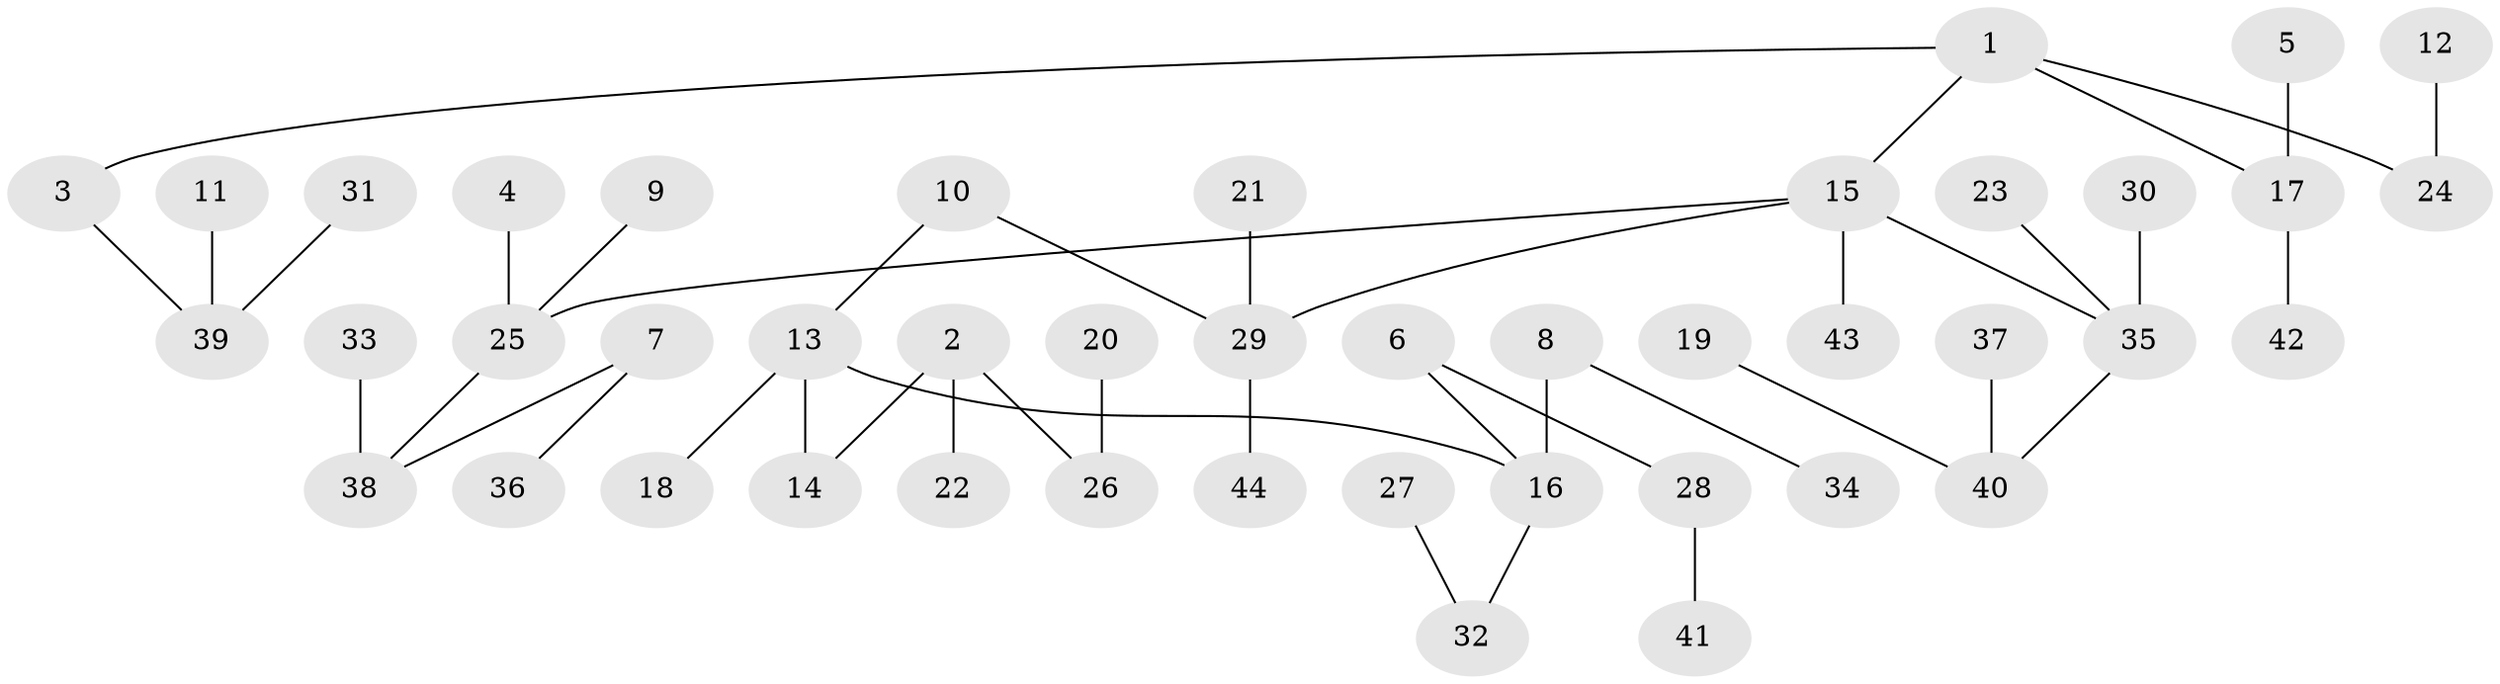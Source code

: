 // original degree distribution, {3: 0.11009174311926606, 5: 0.045871559633027525, 2: 0.27522935779816515, 6: 0.027522935779816515, 4: 0.05504587155963303, 1: 0.48623853211009177}
// Generated by graph-tools (version 1.1) at 2025/37/03/04/25 23:37:25]
// undirected, 44 vertices, 43 edges
graph export_dot {
  node [color=gray90,style=filled];
  1;
  2;
  3;
  4;
  5;
  6;
  7;
  8;
  9;
  10;
  11;
  12;
  13;
  14;
  15;
  16;
  17;
  18;
  19;
  20;
  21;
  22;
  23;
  24;
  25;
  26;
  27;
  28;
  29;
  30;
  31;
  32;
  33;
  34;
  35;
  36;
  37;
  38;
  39;
  40;
  41;
  42;
  43;
  44;
  1 -- 3 [weight=1.0];
  1 -- 15 [weight=1.0];
  1 -- 17 [weight=1.0];
  1 -- 24 [weight=1.0];
  2 -- 14 [weight=1.0];
  2 -- 22 [weight=1.0];
  2 -- 26 [weight=1.0];
  3 -- 39 [weight=1.0];
  4 -- 25 [weight=1.0];
  5 -- 17 [weight=1.0];
  6 -- 16 [weight=1.0];
  6 -- 28 [weight=1.0];
  7 -- 36 [weight=1.0];
  7 -- 38 [weight=1.0];
  8 -- 16 [weight=1.0];
  8 -- 34 [weight=1.0];
  9 -- 25 [weight=1.0];
  10 -- 13 [weight=1.0];
  10 -- 29 [weight=1.0];
  11 -- 39 [weight=1.0];
  12 -- 24 [weight=1.0];
  13 -- 14 [weight=1.0];
  13 -- 16 [weight=1.0];
  13 -- 18 [weight=1.0];
  15 -- 25 [weight=1.0];
  15 -- 29 [weight=1.0];
  15 -- 35 [weight=1.0];
  15 -- 43 [weight=1.0];
  16 -- 32 [weight=1.0];
  17 -- 42 [weight=1.0];
  19 -- 40 [weight=1.0];
  20 -- 26 [weight=1.0];
  21 -- 29 [weight=1.0];
  23 -- 35 [weight=1.0];
  25 -- 38 [weight=1.0];
  27 -- 32 [weight=1.0];
  28 -- 41 [weight=1.0];
  29 -- 44 [weight=1.0];
  30 -- 35 [weight=1.0];
  31 -- 39 [weight=1.0];
  33 -- 38 [weight=1.0];
  35 -- 40 [weight=1.0];
  37 -- 40 [weight=1.0];
}

